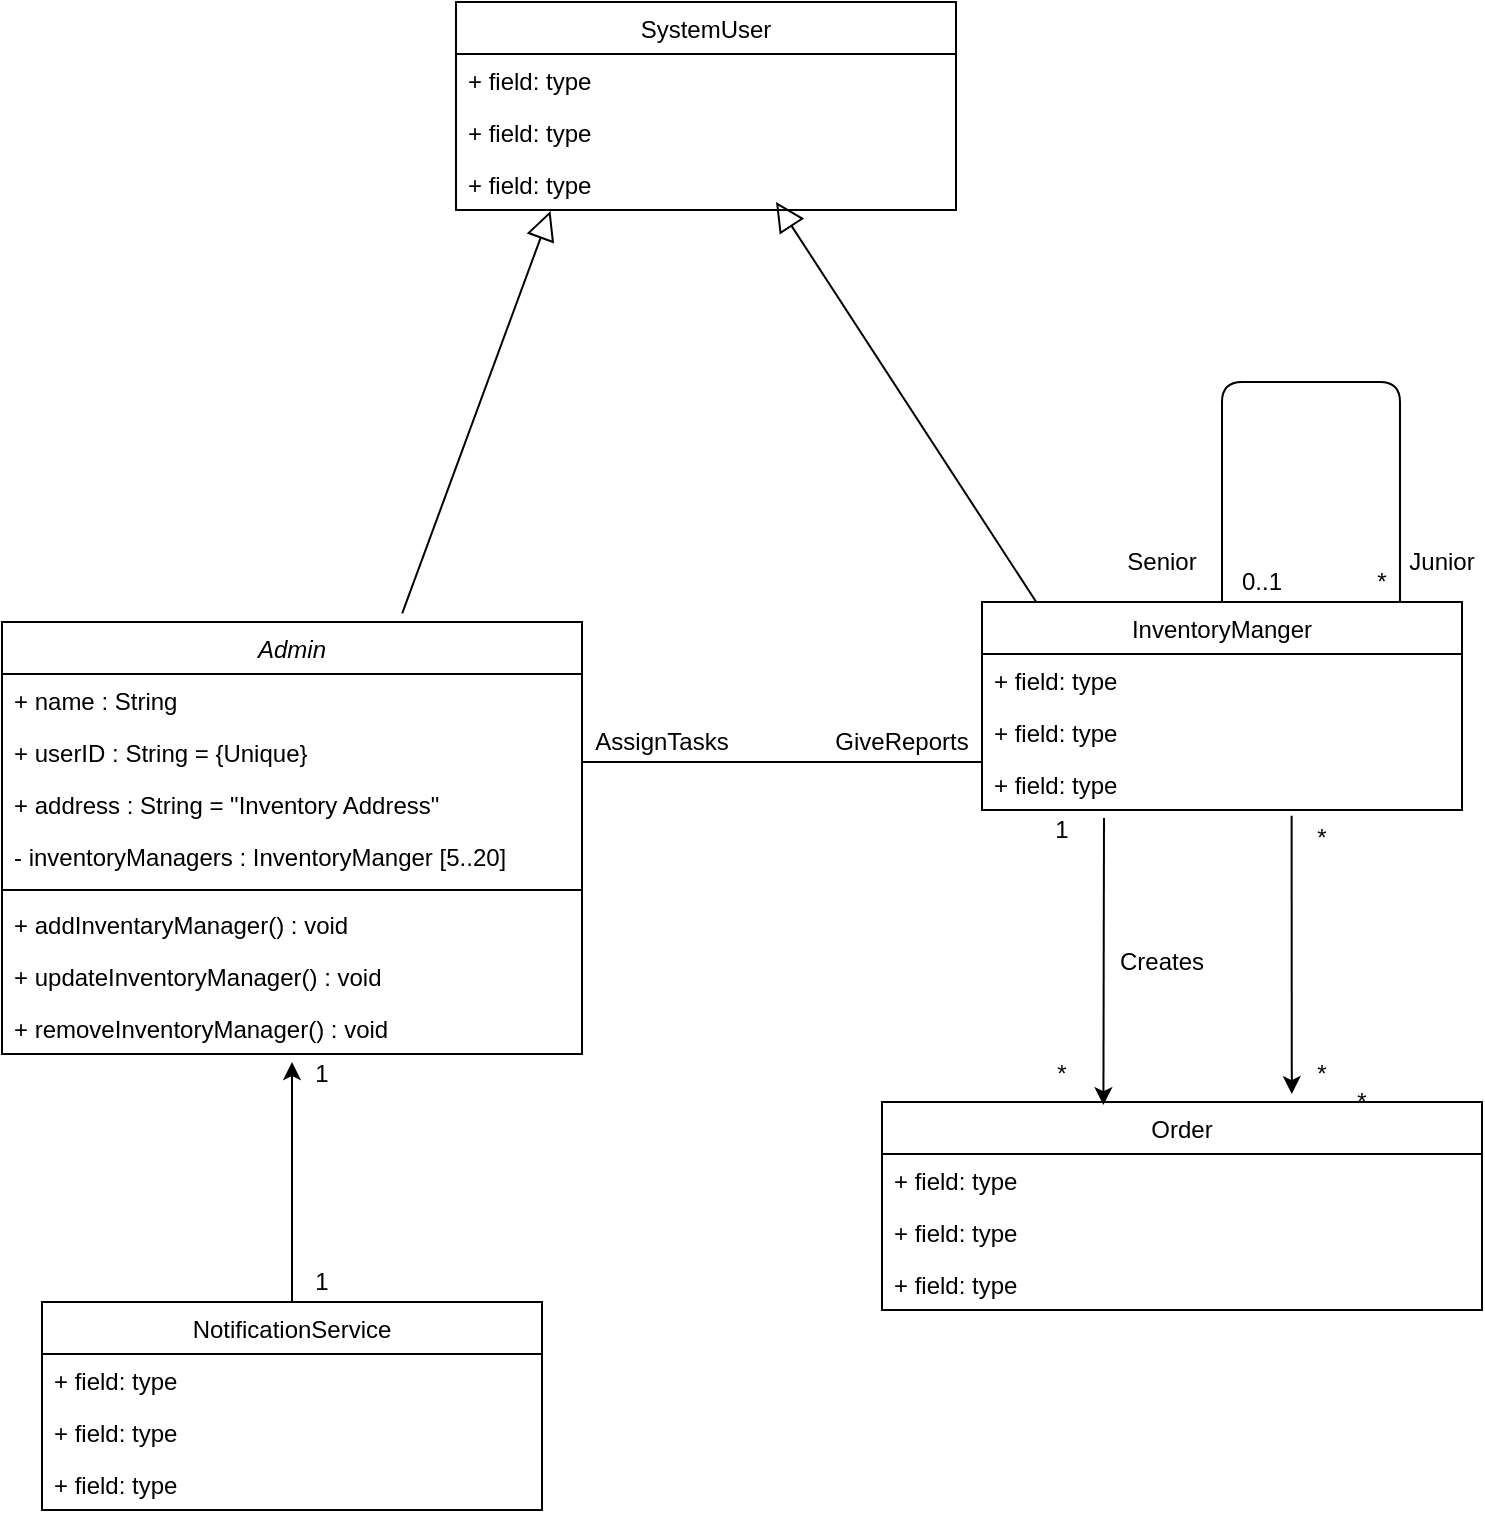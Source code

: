 <mxfile version="14.1.1" type="github">
  <diagram id="C5RBs43oDa-KdzZeNtuy" name="Page-1">
    <mxGraphModel dx="1431" dy="689" grid="1" gridSize="10" guides="1" tooltips="1" connect="1" arrows="1" fold="1" page="1" pageScale="1" pageWidth="827" pageHeight="1169" math="0" shadow="0">
      <root>
        <mxCell id="WIyWlLk6GJQsqaUBKTNV-0" />
        <mxCell id="WIyWlLk6GJQsqaUBKTNV-1" parent="WIyWlLk6GJQsqaUBKTNV-0" />
        <mxCell id="zkfFHV4jXpPFQw0GAbJ--0" value="Admin" style="swimlane;fontStyle=2;align=center;verticalAlign=top;childLayout=stackLayout;horizontal=1;startSize=26;horizontalStack=0;resizeParent=1;resizeLast=0;collapsible=1;marginBottom=0;rounded=0;shadow=0;strokeWidth=1;" parent="WIyWlLk6GJQsqaUBKTNV-1" vertex="1">
          <mxGeometry x="43" y="400" width="290" height="216" as="geometry">
            <mxRectangle x="30" y="80" width="160" height="26" as="alternateBounds" />
          </mxGeometry>
        </mxCell>
        <mxCell id="zkfFHV4jXpPFQw0GAbJ--1" value="+ name : String" style="text;align=left;verticalAlign=top;spacingLeft=4;spacingRight=4;overflow=hidden;rotatable=0;points=[[0,0.5],[1,0.5]];portConstraint=eastwest;" parent="zkfFHV4jXpPFQw0GAbJ--0" vertex="1">
          <mxGeometry y="26" width="290" height="26" as="geometry" />
        </mxCell>
        <mxCell id="zkfFHV4jXpPFQw0GAbJ--2" value="+ userID : String = {Unique}" style="text;align=left;verticalAlign=top;spacingLeft=4;spacingRight=4;overflow=hidden;rotatable=0;points=[[0,0.5],[1,0.5]];portConstraint=eastwest;rounded=0;shadow=0;html=0;" parent="zkfFHV4jXpPFQw0GAbJ--0" vertex="1">
          <mxGeometry y="52" width="290" height="26" as="geometry" />
        </mxCell>
        <mxCell id="zkfFHV4jXpPFQw0GAbJ--3" value="+ address : String = &quot;Inventory Address&quot;" style="text;align=left;verticalAlign=top;spacingLeft=4;spacingRight=4;overflow=hidden;rotatable=0;points=[[0,0.5],[1,0.5]];portConstraint=eastwest;rounded=0;shadow=0;html=0;" parent="zkfFHV4jXpPFQw0GAbJ--0" vertex="1">
          <mxGeometry y="78" width="290" height="26" as="geometry" />
        </mxCell>
        <mxCell id="eC0SlVgk2g0mwifQDI3n-6" value="- inventoryManagers : InventoryManger [5..20]" style="text;align=left;verticalAlign=top;spacingLeft=4;spacingRight=4;overflow=hidden;rotatable=0;points=[[0,0.5],[1,0.5]];portConstraint=eastwest;rounded=0;shadow=0;html=0;" vertex="1" parent="zkfFHV4jXpPFQw0GAbJ--0">
          <mxGeometry y="104" width="290" height="26" as="geometry" />
        </mxCell>
        <mxCell id="zkfFHV4jXpPFQw0GAbJ--4" value="" style="line;html=1;strokeWidth=1;align=left;verticalAlign=middle;spacingTop=-1;spacingLeft=3;spacingRight=3;rotatable=0;labelPosition=right;points=[];portConstraint=eastwest;" parent="zkfFHV4jXpPFQw0GAbJ--0" vertex="1">
          <mxGeometry y="130" width="290" height="8" as="geometry" />
        </mxCell>
        <mxCell id="zkfFHV4jXpPFQw0GAbJ--5" value="+ addInventaryManager() : void" style="text;align=left;verticalAlign=top;spacingLeft=4;spacingRight=4;overflow=hidden;rotatable=0;points=[[0,0.5],[1,0.5]];portConstraint=eastwest;" parent="zkfFHV4jXpPFQw0GAbJ--0" vertex="1">
          <mxGeometry y="138" width="290" height="26" as="geometry" />
        </mxCell>
        <mxCell id="eC0SlVgk2g0mwifQDI3n-7" value="+ updateInventoryManager() : void" style="text;align=left;verticalAlign=top;spacingLeft=4;spacingRight=4;overflow=hidden;rotatable=0;points=[[0,0.5],[1,0.5]];portConstraint=eastwest;" vertex="1" parent="zkfFHV4jXpPFQw0GAbJ--0">
          <mxGeometry y="164" width="290" height="26" as="geometry" />
        </mxCell>
        <mxCell id="eC0SlVgk2g0mwifQDI3n-8" value="+ removeInventoryManager() : void" style="text;align=left;verticalAlign=top;spacingLeft=4;spacingRight=4;overflow=hidden;rotatable=0;points=[[0,0.5],[1,0.5]];portConstraint=eastwest;" vertex="1" parent="zkfFHV4jXpPFQw0GAbJ--0">
          <mxGeometry y="190" width="290" height="26" as="geometry" />
        </mxCell>
        <mxCell id="eC0SlVgk2g0mwifQDI3n-9" value="InventoryManger" style="swimlane;fontStyle=0;childLayout=stackLayout;horizontal=1;startSize=26;fillColor=none;horizontalStack=0;resizeParent=1;resizeParentMax=0;resizeLast=0;collapsible=1;marginBottom=0;" vertex="1" parent="WIyWlLk6GJQsqaUBKTNV-1">
          <mxGeometry x="533" y="390" width="240" height="104" as="geometry">
            <mxRectangle x="520" y="70" width="120" height="26" as="alternateBounds" />
          </mxGeometry>
        </mxCell>
        <mxCell id="eC0SlVgk2g0mwifQDI3n-10" value="+ field: type" style="text;strokeColor=none;fillColor=none;align=left;verticalAlign=top;spacingLeft=4;spacingRight=4;overflow=hidden;rotatable=0;points=[[0,0.5],[1,0.5]];portConstraint=eastwest;" vertex="1" parent="eC0SlVgk2g0mwifQDI3n-9">
          <mxGeometry y="26" width="240" height="26" as="geometry" />
        </mxCell>
        <mxCell id="eC0SlVgk2g0mwifQDI3n-11" value="+ field: type" style="text;strokeColor=none;fillColor=none;align=left;verticalAlign=top;spacingLeft=4;spacingRight=4;overflow=hidden;rotatable=0;points=[[0,0.5],[1,0.5]];portConstraint=eastwest;" vertex="1" parent="eC0SlVgk2g0mwifQDI3n-9">
          <mxGeometry y="52" width="240" height="26" as="geometry" />
        </mxCell>
        <mxCell id="eC0SlVgk2g0mwifQDI3n-12" value="+ field: type" style="text;strokeColor=none;fillColor=none;align=left;verticalAlign=top;spacingLeft=4;spacingRight=4;overflow=hidden;rotatable=0;points=[[0,0.5],[1,0.5]];portConstraint=eastwest;" vertex="1" parent="eC0SlVgk2g0mwifQDI3n-9">
          <mxGeometry y="78" width="240" height="26" as="geometry" />
        </mxCell>
        <mxCell id="eC0SlVgk2g0mwifQDI3n-22" value="" style="endArrow=none;html=1;" edge="1" parent="eC0SlVgk2g0mwifQDI3n-9">
          <mxGeometry width="50" height="50" relative="1" as="geometry">
            <mxPoint x="120" as="sourcePoint" />
            <mxPoint x="209" as="targetPoint" />
            <Array as="points">
              <mxPoint x="120" y="-110" />
              <mxPoint x="209" y="-110" />
            </Array>
          </mxGeometry>
        </mxCell>
        <mxCell id="eC0SlVgk2g0mwifQDI3n-13" value="Order" style="swimlane;fontStyle=0;childLayout=stackLayout;horizontal=1;startSize=26;fillColor=none;horizontalStack=0;resizeParent=1;resizeParentMax=0;resizeLast=0;collapsible=1;marginBottom=0;" vertex="1" parent="WIyWlLk6GJQsqaUBKTNV-1">
          <mxGeometry x="483" y="640" width="300" height="104" as="geometry">
            <mxRectangle x="620" y="340" width="60" height="26" as="alternateBounds" />
          </mxGeometry>
        </mxCell>
        <mxCell id="eC0SlVgk2g0mwifQDI3n-14" value="+ field: type" style="text;strokeColor=none;fillColor=none;align=left;verticalAlign=top;spacingLeft=4;spacingRight=4;overflow=hidden;rotatable=0;points=[[0,0.5],[1,0.5]];portConstraint=eastwest;" vertex="1" parent="eC0SlVgk2g0mwifQDI3n-13">
          <mxGeometry y="26" width="300" height="26" as="geometry" />
        </mxCell>
        <mxCell id="eC0SlVgk2g0mwifQDI3n-15" value="+ field: type" style="text;strokeColor=none;fillColor=none;align=left;verticalAlign=top;spacingLeft=4;spacingRight=4;overflow=hidden;rotatable=0;points=[[0,0.5],[1,0.5]];portConstraint=eastwest;" vertex="1" parent="eC0SlVgk2g0mwifQDI3n-13">
          <mxGeometry y="52" width="300" height="26" as="geometry" />
        </mxCell>
        <mxCell id="eC0SlVgk2g0mwifQDI3n-16" value="+ field: type" style="text;strokeColor=none;fillColor=none;align=left;verticalAlign=top;spacingLeft=4;spacingRight=4;overflow=hidden;rotatable=0;points=[[0,0.5],[1,0.5]];portConstraint=eastwest;" vertex="1" parent="eC0SlVgk2g0mwifQDI3n-13">
          <mxGeometry y="78" width="300" height="26" as="geometry" />
        </mxCell>
        <mxCell id="eC0SlVgk2g0mwifQDI3n-17" value="" style="endArrow=classic;html=1;entryX=0.369;entryY=0.015;entryDx=0;entryDy=0;entryPerimeter=0;" edge="1" parent="WIyWlLk6GJQsqaUBKTNV-1" target="eC0SlVgk2g0mwifQDI3n-13">
          <mxGeometry width="50" height="50" relative="1" as="geometry">
            <mxPoint x="594" y="498" as="sourcePoint" />
            <mxPoint x="533" y="550" as="targetPoint" />
          </mxGeometry>
        </mxCell>
        <mxCell id="eC0SlVgk2g0mwifQDI3n-18" value="" style="endArrow=none;html=1;" edge="1" parent="WIyWlLk6GJQsqaUBKTNV-1">
          <mxGeometry width="50" height="50" relative="1" as="geometry">
            <mxPoint x="333" y="470" as="sourcePoint" />
            <mxPoint x="533" y="470" as="targetPoint" />
          </mxGeometry>
        </mxCell>
        <mxCell id="eC0SlVgk2g0mwifQDI3n-19" value="Creates" style="text;html=1;strokeColor=none;fillColor=none;align=center;verticalAlign=middle;whiteSpace=wrap;rounded=0;" vertex="1" parent="WIyWlLk6GJQsqaUBKTNV-1">
          <mxGeometry x="603" y="560" width="40" height="20" as="geometry" />
        </mxCell>
        <mxCell id="eC0SlVgk2g0mwifQDI3n-20" value="AssignTasks" style="text;html=1;strokeColor=none;fillColor=none;align=center;verticalAlign=middle;whiteSpace=wrap;rounded=0;" vertex="1" parent="WIyWlLk6GJQsqaUBKTNV-1">
          <mxGeometry x="353" y="450" width="40" height="20" as="geometry" />
        </mxCell>
        <mxCell id="eC0SlVgk2g0mwifQDI3n-21" value="GiveReports" style="text;html=1;strokeColor=none;fillColor=none;align=center;verticalAlign=middle;whiteSpace=wrap;rounded=0;" vertex="1" parent="WIyWlLk6GJQsqaUBKTNV-1">
          <mxGeometry x="473" y="450" width="40" height="20" as="geometry" />
        </mxCell>
        <mxCell id="eC0SlVgk2g0mwifQDI3n-23" value="Senior" style="text;html=1;strokeColor=none;fillColor=none;align=center;verticalAlign=middle;whiteSpace=wrap;rounded=0;" vertex="1" parent="WIyWlLk6GJQsqaUBKTNV-1">
          <mxGeometry x="603" y="360" width="40" height="20" as="geometry" />
        </mxCell>
        <mxCell id="eC0SlVgk2g0mwifQDI3n-25" value="Junior" style="text;html=1;strokeColor=none;fillColor=none;align=center;verticalAlign=middle;whiteSpace=wrap;rounded=0;" vertex="1" parent="WIyWlLk6GJQsqaUBKTNV-1">
          <mxGeometry x="743" y="360" width="40" height="20" as="geometry" />
        </mxCell>
        <mxCell id="eC0SlVgk2g0mwifQDI3n-26" value="*" style="text;html=1;strokeColor=none;fillColor=none;align=center;verticalAlign=middle;whiteSpace=wrap;rounded=0;" vertex="1" parent="WIyWlLk6GJQsqaUBKTNV-1">
          <mxGeometry x="713" y="370" width="40" height="20" as="geometry" />
        </mxCell>
        <mxCell id="eC0SlVgk2g0mwifQDI3n-27" value="0..1" style="text;html=1;strokeColor=none;fillColor=none;align=center;verticalAlign=middle;whiteSpace=wrap;rounded=0;" vertex="1" parent="WIyWlLk6GJQsqaUBKTNV-1">
          <mxGeometry x="653" y="370" width="40" height="20" as="geometry" />
        </mxCell>
        <mxCell id="eC0SlVgk2g0mwifQDI3n-31" value="" style="endArrow=classic;html=1;exitX=0.645;exitY=1.111;exitDx=0;exitDy=0;exitPerimeter=0;entryX=0.683;entryY=-0.038;entryDx=0;entryDy=0;entryPerimeter=0;" edge="1" parent="WIyWlLk6GJQsqaUBKTNV-1" source="eC0SlVgk2g0mwifQDI3n-12" target="eC0SlVgk2g0mwifQDI3n-13">
          <mxGeometry width="50" height="50" relative="1" as="geometry">
            <mxPoint x="433" y="580" as="sourcePoint" />
            <mxPoint x="663" y="636" as="targetPoint" />
          </mxGeometry>
        </mxCell>
        <mxCell id="eC0SlVgk2g0mwifQDI3n-32" value="1" style="text;html=1;strokeColor=none;fillColor=none;align=center;verticalAlign=middle;whiteSpace=wrap;rounded=0;" vertex="1" parent="WIyWlLk6GJQsqaUBKTNV-1">
          <mxGeometry x="553" y="494" width="40" height="20" as="geometry" />
        </mxCell>
        <mxCell id="eC0SlVgk2g0mwifQDI3n-33" value="*" style="text;html=1;strokeColor=none;fillColor=none;align=center;verticalAlign=middle;whiteSpace=wrap;rounded=0;" vertex="1" parent="WIyWlLk6GJQsqaUBKTNV-1">
          <mxGeometry x="553" y="616" width="40" height="20" as="geometry" />
        </mxCell>
        <mxCell id="eC0SlVgk2g0mwifQDI3n-34" value="*" style="text;html=1;strokeColor=none;fillColor=none;align=center;verticalAlign=middle;whiteSpace=wrap;rounded=0;" vertex="1" parent="WIyWlLk6GJQsqaUBKTNV-1">
          <mxGeometry x="683" y="616" width="40" height="20" as="geometry" />
        </mxCell>
        <mxCell id="eC0SlVgk2g0mwifQDI3n-35" value="*" style="text;html=1;strokeColor=none;fillColor=none;align=center;verticalAlign=middle;whiteSpace=wrap;rounded=0;" vertex="1" parent="WIyWlLk6GJQsqaUBKTNV-1">
          <mxGeometry x="683" y="498" width="40" height="20" as="geometry" />
        </mxCell>
        <mxCell id="eC0SlVgk2g0mwifQDI3n-37" value="NotificationService" style="swimlane;fontStyle=0;childLayout=stackLayout;horizontal=1;startSize=26;fillColor=none;horizontalStack=0;resizeParent=1;resizeParentMax=0;resizeLast=0;collapsible=1;marginBottom=0;" vertex="1" parent="WIyWlLk6GJQsqaUBKTNV-1">
          <mxGeometry x="63" y="740" width="250" height="104" as="geometry" />
        </mxCell>
        <mxCell id="eC0SlVgk2g0mwifQDI3n-38" value="+ field: type" style="text;strokeColor=none;fillColor=none;align=left;verticalAlign=top;spacingLeft=4;spacingRight=4;overflow=hidden;rotatable=0;points=[[0,0.5],[1,0.5]];portConstraint=eastwest;" vertex="1" parent="eC0SlVgk2g0mwifQDI3n-37">
          <mxGeometry y="26" width="250" height="26" as="geometry" />
        </mxCell>
        <mxCell id="eC0SlVgk2g0mwifQDI3n-39" value="+ field: type" style="text;strokeColor=none;fillColor=none;align=left;verticalAlign=top;spacingLeft=4;spacingRight=4;overflow=hidden;rotatable=0;points=[[0,0.5],[1,0.5]];portConstraint=eastwest;" vertex="1" parent="eC0SlVgk2g0mwifQDI3n-37">
          <mxGeometry y="52" width="250" height="26" as="geometry" />
        </mxCell>
        <mxCell id="eC0SlVgk2g0mwifQDI3n-40" value="+ field: type" style="text;strokeColor=none;fillColor=none;align=left;verticalAlign=top;spacingLeft=4;spacingRight=4;overflow=hidden;rotatable=0;points=[[0,0.5],[1,0.5]];portConstraint=eastwest;" vertex="1" parent="eC0SlVgk2g0mwifQDI3n-37">
          <mxGeometry y="78" width="250" height="26" as="geometry" />
        </mxCell>
        <mxCell id="eC0SlVgk2g0mwifQDI3n-41" value="" style="endArrow=classic;html=1;exitX=0.5;exitY=0;exitDx=0;exitDy=0;entryX=0.5;entryY=1.154;entryDx=0;entryDy=0;entryPerimeter=0;" edge="1" parent="WIyWlLk6GJQsqaUBKTNV-1" source="eC0SlVgk2g0mwifQDI3n-37" target="eC0SlVgk2g0mwifQDI3n-8">
          <mxGeometry width="50" height="50" relative="1" as="geometry">
            <mxPoint x="403" y="730" as="sourcePoint" />
            <mxPoint x="453" y="680" as="targetPoint" />
          </mxGeometry>
        </mxCell>
        <mxCell id="eC0SlVgk2g0mwifQDI3n-42" value="1" style="text;html=1;strokeColor=none;fillColor=none;align=center;verticalAlign=middle;whiteSpace=wrap;rounded=0;" vertex="1" parent="WIyWlLk6GJQsqaUBKTNV-1">
          <mxGeometry x="183" y="616" width="40" height="20" as="geometry" />
        </mxCell>
        <mxCell id="eC0SlVgk2g0mwifQDI3n-43" value="*" style="text;html=1;strokeColor=none;fillColor=none;align=center;verticalAlign=middle;whiteSpace=wrap;rounded=0;" vertex="1" parent="WIyWlLk6GJQsqaUBKTNV-1">
          <mxGeometry x="703" y="630" width="40" height="20" as="geometry" />
        </mxCell>
        <mxCell id="eC0SlVgk2g0mwifQDI3n-44" value="1" style="text;html=1;strokeColor=none;fillColor=none;align=center;verticalAlign=middle;whiteSpace=wrap;rounded=0;" vertex="1" parent="WIyWlLk6GJQsqaUBKTNV-1">
          <mxGeometry x="183" y="720" width="40" height="20" as="geometry" />
        </mxCell>
        <mxCell id="eC0SlVgk2g0mwifQDI3n-45" value="SystemUser" style="swimlane;fontStyle=0;childLayout=stackLayout;horizontal=1;startSize=26;fillColor=none;horizontalStack=0;resizeParent=1;resizeParentMax=0;resizeLast=0;collapsible=1;marginBottom=0;" vertex="1" parent="WIyWlLk6GJQsqaUBKTNV-1">
          <mxGeometry x="270" y="90" width="250" height="104" as="geometry" />
        </mxCell>
        <mxCell id="eC0SlVgk2g0mwifQDI3n-46" value="+ field: type" style="text;strokeColor=none;fillColor=none;align=left;verticalAlign=top;spacingLeft=4;spacingRight=4;overflow=hidden;rotatable=0;points=[[0,0.5],[1,0.5]];portConstraint=eastwest;" vertex="1" parent="eC0SlVgk2g0mwifQDI3n-45">
          <mxGeometry y="26" width="250" height="26" as="geometry" />
        </mxCell>
        <mxCell id="eC0SlVgk2g0mwifQDI3n-47" value="+ field: type" style="text;strokeColor=none;fillColor=none;align=left;verticalAlign=top;spacingLeft=4;spacingRight=4;overflow=hidden;rotatable=0;points=[[0,0.5],[1,0.5]];portConstraint=eastwest;" vertex="1" parent="eC0SlVgk2g0mwifQDI3n-45">
          <mxGeometry y="52" width="250" height="26" as="geometry" />
        </mxCell>
        <mxCell id="eC0SlVgk2g0mwifQDI3n-48" value="+ field: type" style="text;strokeColor=none;fillColor=none;align=left;verticalAlign=top;spacingLeft=4;spacingRight=4;overflow=hidden;rotatable=0;points=[[0,0.5],[1,0.5]];portConstraint=eastwest;" vertex="1" parent="eC0SlVgk2g0mwifQDI3n-45">
          <mxGeometry y="78" width="250" height="26" as="geometry" />
        </mxCell>
        <mxCell id="eC0SlVgk2g0mwifQDI3n-51" value="" style="edgeStyle=none;html=1;endSize=12;endArrow=block;endFill=0;exitX=0.113;exitY=0;exitDx=0;exitDy=0;exitPerimeter=0;" edge="1" parent="WIyWlLk6GJQsqaUBKTNV-1" source="eC0SlVgk2g0mwifQDI3n-9">
          <mxGeometry width="160" relative="1" as="geometry">
            <mxPoint x="330" y="230" as="sourcePoint" />
            <mxPoint x="430" y="190" as="targetPoint" />
          </mxGeometry>
        </mxCell>
        <mxCell id="eC0SlVgk2g0mwifQDI3n-52" value="" style="edgeStyle=none;html=1;endSize=12;endArrow=block;endFill=0;exitX=0.69;exitY=-0.02;exitDx=0;exitDy=0;exitPerimeter=0;entryX=0.189;entryY=1.02;entryDx=0;entryDy=0;entryPerimeter=0;" edge="1" parent="WIyWlLk6GJQsqaUBKTNV-1" source="zkfFHV4jXpPFQw0GAbJ--0" target="eC0SlVgk2g0mwifQDI3n-48">
          <mxGeometry width="160" relative="1" as="geometry">
            <mxPoint x="223" y="290" as="sourcePoint" />
            <mxPoint x="383" y="290" as="targetPoint" />
          </mxGeometry>
        </mxCell>
      </root>
    </mxGraphModel>
  </diagram>
</mxfile>
